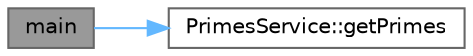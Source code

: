 digraph "main"
{
 // LATEX_PDF_SIZE
  bgcolor="transparent";
  edge [fontname=Helvetica,fontsize=10,labelfontname=Helvetica,labelfontsize=10];
  node [fontname=Helvetica,fontsize=10,shape=box,height=0.2,width=0.4];
  rankdir="LR";
  Node1 [id="Node000001",label="main",height=0.2,width=0.4,color="gray40", fillcolor="grey60", style="filled", fontcolor="black",tooltip=" "];
  Node1 -> Node2 [id="edge1_Node000001_Node000002",color="steelblue1",style="solid",tooltip=" "];
  Node2 [id="Node000002",label="PrimesService::getPrimes",height=0.2,width=0.4,color="grey40", fillcolor="white", style="filled",URL="$class_primes_service.html#a956f9b4d2cfa7e7d548848bbf61ebc01",tooltip="Obtiene los números primos hasta el límite especificado."];
}
